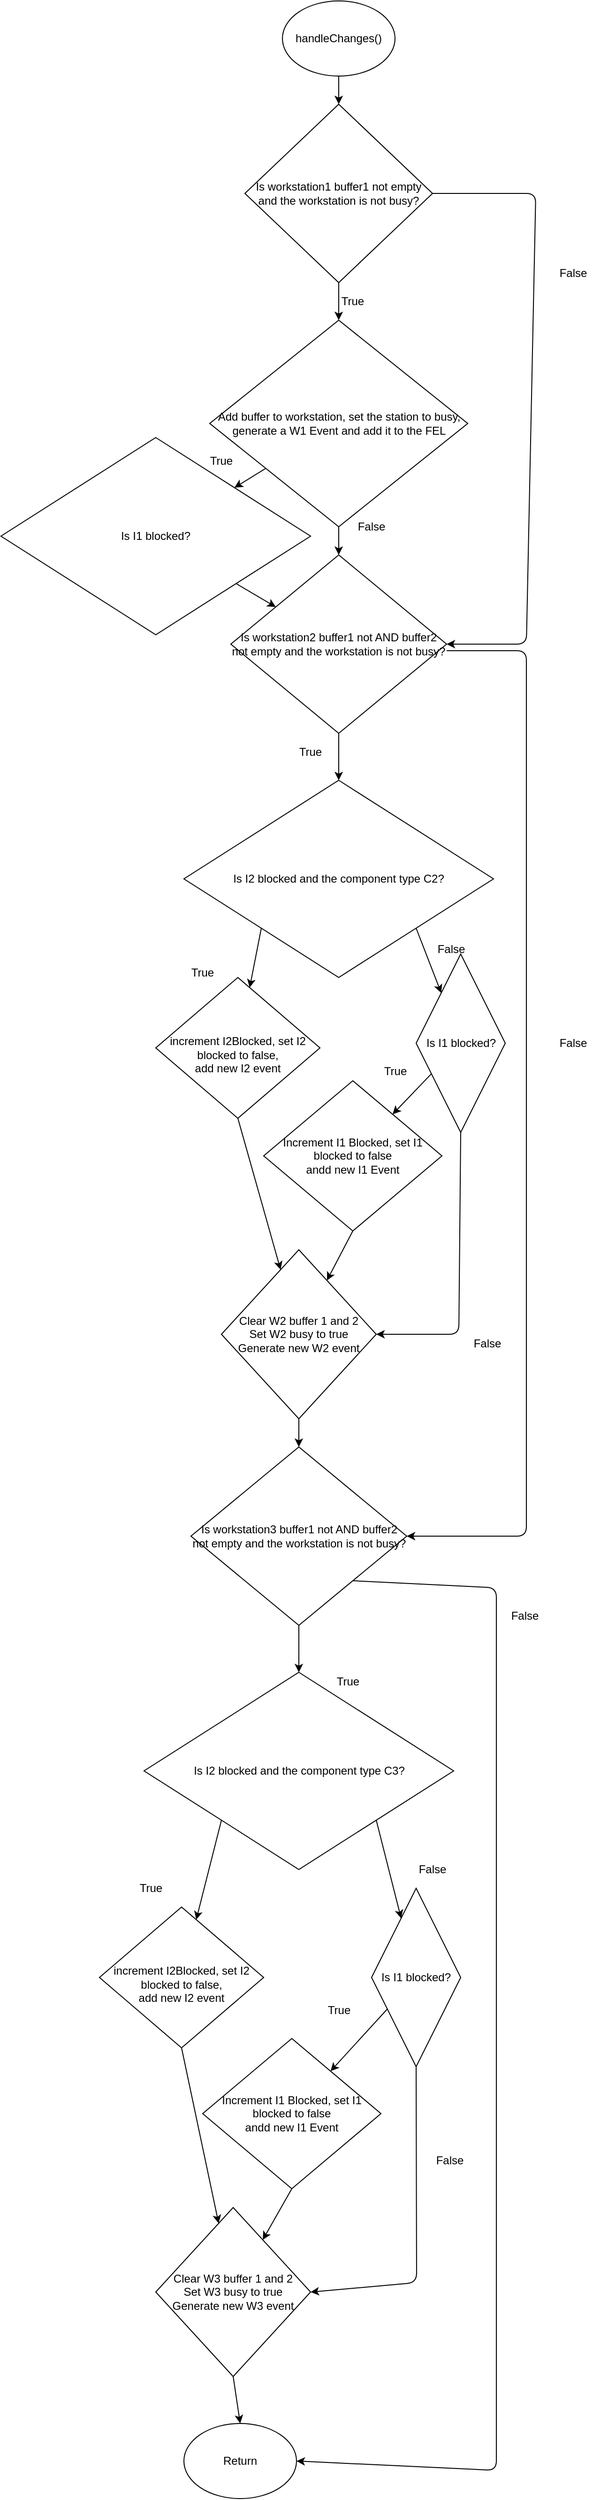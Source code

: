 <mxfile version="14.5.4" type="device"><diagram id="A5-YqPQt_4zSF5kZ2Zb5" name="Page-1"><mxGraphModel dx="1588" dy="1896" grid="1" gridSize="10" guides="1" tooltips="1" connect="1" arrows="1" fold="1" page="1" pageScale="1" pageWidth="850" pageHeight="1100" math="0" shadow="0"><root><mxCell id="0"/><mxCell id="1" parent="0"/><mxCell id="YUcSKURXPmnFKR6Rcryz-1" value="handleChanges()" style="ellipse;whiteSpace=wrap;html=1;" parent="1" vertex="1"><mxGeometry x="330" y="-20" width="120" height="80" as="geometry"/></mxCell><mxCell id="YUcSKURXPmnFKR6Rcryz-2" value="Is workstation1 buffer1 not empty and the workstation is not busy?" style="rhombus;whiteSpace=wrap;html=1;" parent="1" vertex="1"><mxGeometry x="290" y="90" width="200" height="190" as="geometry"/></mxCell><mxCell id="YUcSKURXPmnFKR6Rcryz-3" value="" style="endArrow=classic;html=1;exitX=0.5;exitY=1;exitDx=0;exitDy=0;" parent="1" source="YUcSKURXPmnFKR6Rcryz-1" target="YUcSKURXPmnFKR6Rcryz-2" edge="1"><mxGeometry width="50" height="50" relative="1" as="geometry"><mxPoint x="540" y="510" as="sourcePoint"/><mxPoint x="590" y="460" as="targetPoint"/></mxGeometry></mxCell><mxCell id="YUcSKURXPmnFKR6Rcryz-4" value="" style="endArrow=classic;html=1;exitX=0.5;exitY=1;exitDx=0;exitDy=0;" parent="1" source="YUcSKURXPmnFKR6Rcryz-2" target="YUcSKURXPmnFKR6Rcryz-5" edge="1"><mxGeometry width="50" height="50" relative="1" as="geometry"><mxPoint x="540" y="510" as="sourcePoint"/><mxPoint x="370" y="350" as="targetPoint"/></mxGeometry></mxCell><mxCell id="YUcSKURXPmnFKR6Rcryz-5" value="Add buffer to workstation, set the station to busy,&lt;br&gt;generate a W1 Event and add it to the FEL" style="rhombus;whiteSpace=wrap;html=1;" parent="1" vertex="1"><mxGeometry x="252.5" y="320" width="275" height="220" as="geometry"/></mxCell><mxCell id="YUcSKURXPmnFKR6Rcryz-6" value="&lt;span&gt;Is workstation2 buffer1 not AND buffer2 not empty and the workstation is not busy?&lt;/span&gt;" style="rhombus;whiteSpace=wrap;html=1;" parent="1" vertex="1"><mxGeometry x="275" y="570" width="230" height="190" as="geometry"/></mxCell><mxCell id="YUcSKURXPmnFKR6Rcryz-7" value="" style="endArrow=classic;html=1;exitX=1;exitY=0.5;exitDx=0;exitDy=0;" parent="1" source="YUcSKURXPmnFKR6Rcryz-2" target="YUcSKURXPmnFKR6Rcryz-6" edge="1"><mxGeometry width="50" height="50" relative="1" as="geometry"><mxPoint x="540" y="510" as="sourcePoint"/><mxPoint x="590" y="460" as="targetPoint"/><Array as="points"><mxPoint x="600" y="185"/><mxPoint x="590" y="665"/></Array></mxGeometry></mxCell><mxCell id="YUcSKURXPmnFKR6Rcryz-9" value="" style="endArrow=classic;html=1;" parent="1" source="YUcSKURXPmnFKR6Rcryz-6" target="YUcSKURXPmnFKR6Rcryz-12" edge="1"><mxGeometry width="50" height="50" relative="1" as="geometry"><mxPoint x="470" y="660" as="sourcePoint"/><mxPoint x="395" y="930" as="targetPoint"/></mxGeometry></mxCell><mxCell id="YUcSKURXPmnFKR6Rcryz-10" value="" style="endArrow=classic;html=1;exitX=1;exitY=0.537;exitDx=0;exitDy=0;exitPerimeter=0;entryX=1;entryY=0.5;entryDx=0;entryDy=0;" parent="1" source="YUcSKURXPmnFKR6Rcryz-6" target="YUcSKURXPmnFKR6Rcryz-35" edge="1"><mxGeometry width="50" height="50" relative="1" as="geometry"><mxPoint x="565" y="900" as="sourcePoint"/><mxPoint x="460" y="2000" as="targetPoint"/><Array as="points"><mxPoint x="590" y="672"/><mxPoint x="590" y="1615"/></Array></mxGeometry></mxCell><mxCell id="YUcSKURXPmnFKR6Rcryz-12" value="Is I2 blocked and the component type C2?" style="rhombus;whiteSpace=wrap;html=1;" parent="1" vertex="1"><mxGeometry x="225" y="810" width="330" height="210" as="geometry"/></mxCell><mxCell id="YUcSKURXPmnFKR6Rcryz-14" value="&lt;br&gt;increment I2Blocked, set I2 blocked to false,&lt;br&gt;add new I2 event" style="rhombus;whiteSpace=wrap;html=1;" parent="1" vertex="1"><mxGeometry x="195" y="1020" width="175" height="150" as="geometry"/></mxCell><mxCell id="YUcSKURXPmnFKR6Rcryz-15" value="Is I1 blocked?" style="rhombus;whiteSpace=wrap;html=1;" parent="1" vertex="1"><mxGeometry x="472.5" y="995" width="95" height="190" as="geometry"/></mxCell><mxCell id="YUcSKURXPmnFKR6Rcryz-16" value="Clear W2 buffer 1 and 2&lt;br&gt;Set W2 busy to true&lt;br&gt;Generate new W2 event" style="rhombus;whiteSpace=wrap;html=1;" parent="1" vertex="1"><mxGeometry x="265" y="1310" width="165" height="180" as="geometry"/></mxCell><mxCell id="YUcSKURXPmnFKR6Rcryz-17" value="" style="endArrow=classic;html=1;exitX=1;exitY=1;exitDx=0;exitDy=0;" parent="1" source="YUcSKURXPmnFKR6Rcryz-12" target="YUcSKURXPmnFKR6Rcryz-15" edge="1"><mxGeometry width="50" height="50" relative="1" as="geometry"><mxPoint x="565" y="900" as="sourcePoint"/><mxPoint x="615" y="850" as="targetPoint"/></mxGeometry></mxCell><mxCell id="YUcSKURXPmnFKR6Rcryz-18" value="" style="endArrow=classic;html=1;exitX=0;exitY=1;exitDx=0;exitDy=0;" parent="1" source="YUcSKURXPmnFKR6Rcryz-12" target="YUcSKURXPmnFKR6Rcryz-14" edge="1"><mxGeometry width="50" height="50" relative="1" as="geometry"><mxPoint x="425" y="1120" as="sourcePoint"/><mxPoint x="473.462" y="1161.538" as="targetPoint"/></mxGeometry></mxCell><mxCell id="YUcSKURXPmnFKR6Rcryz-19" value="" style="endArrow=classic;html=1;exitX=0.5;exitY=1;exitDx=0;exitDy=0;" parent="1" source="YUcSKURXPmnFKR6Rcryz-14" target="YUcSKURXPmnFKR6Rcryz-16" edge="1"><mxGeometry width="50" height="50" relative="1" as="geometry"><mxPoint x="565" y="1000" as="sourcePoint"/><mxPoint x="615" y="950" as="targetPoint"/></mxGeometry></mxCell><mxCell id="YUcSKURXPmnFKR6Rcryz-20" value="" style="endArrow=classic;html=1;" parent="1" source="YUcSKURXPmnFKR6Rcryz-15" target="YUcSKURXPmnFKR6Rcryz-29" edge="1"><mxGeometry width="50" height="50" relative="1" as="geometry"><mxPoint x="335" y="1220" as="sourcePoint"/><mxPoint x="380" y="1295" as="targetPoint"/></mxGeometry></mxCell><mxCell id="YUcSKURXPmnFKR6Rcryz-21" value="" style="endArrow=classic;html=1;exitX=0.5;exitY=1;exitDx=0;exitDy=0;entryX=0.5;entryY=0;entryDx=0;entryDy=0;" parent="1" source="YUcSKURXPmnFKR6Rcryz-16" target="YUcSKURXPmnFKR6Rcryz-35" edge="1"><mxGeometry width="50" height="50" relative="1" as="geometry"><mxPoint x="335" y="1220" as="sourcePoint"/><mxPoint x="347.5" y="1900" as="targetPoint"/></mxGeometry></mxCell><mxCell id="YUcSKURXPmnFKR6Rcryz-22" value="" style="endArrow=classic;html=1;" parent="1" source="YUcSKURXPmnFKR6Rcryz-5" target="VgQ_gN_pJnINI8t1ZlTs-1" edge="1"><mxGeometry width="50" height="50" relative="1" as="geometry"><mxPoint x="540" y="410" as="sourcePoint"/><mxPoint x="590" y="360" as="targetPoint"/></mxGeometry></mxCell><mxCell id="YUcSKURXPmnFKR6Rcryz-23" value="False" style="text;html=1;strokeColor=none;fillColor=none;align=center;verticalAlign=middle;whiteSpace=wrap;rounded=0;" parent="1" vertex="1"><mxGeometry x="620" y="260" width="40" height="20" as="geometry"/></mxCell><mxCell id="YUcSKURXPmnFKR6Rcryz-24" value="True" style="text;html=1;strokeColor=none;fillColor=none;align=center;verticalAlign=middle;whiteSpace=wrap;rounded=0;" parent="1" vertex="1"><mxGeometry x="385" y="290" width="40" height="20" as="geometry"/></mxCell><mxCell id="YUcSKURXPmnFKR6Rcryz-25" value="True" style="text;html=1;strokeColor=none;fillColor=none;align=center;verticalAlign=middle;whiteSpace=wrap;rounded=0;" parent="1" vertex="1"><mxGeometry x="340" y="770" width="40" height="20" as="geometry"/></mxCell><mxCell id="YUcSKURXPmnFKR6Rcryz-26" value="False" style="text;html=1;strokeColor=none;fillColor=none;align=center;verticalAlign=middle;whiteSpace=wrap;rounded=0;" parent="1" vertex="1"><mxGeometry x="620" y="1080" width="40" height="20" as="geometry"/></mxCell><mxCell id="YUcSKURXPmnFKR6Rcryz-27" value="True" style="text;html=1;strokeColor=none;fillColor=none;align=center;verticalAlign=middle;whiteSpace=wrap;rounded=0;" parent="1" vertex="1"><mxGeometry x="225" y="1005" width="40" height="20" as="geometry"/></mxCell><mxCell id="YUcSKURXPmnFKR6Rcryz-28" value="False" style="text;html=1;strokeColor=none;fillColor=none;align=center;verticalAlign=middle;whiteSpace=wrap;rounded=0;" parent="1" vertex="1"><mxGeometry x="490" y="980" width="40" height="20" as="geometry"/></mxCell><mxCell id="YUcSKURXPmnFKR6Rcryz-29" value="Increment I1 Blocked, set I1 blocked to false&lt;br&gt;andd new I1 Event" style="rhombus;whiteSpace=wrap;html=1;" parent="1" vertex="1"><mxGeometry x="310" y="1130" width="190" height="160" as="geometry"/></mxCell><mxCell id="YUcSKURXPmnFKR6Rcryz-30" value="" style="endArrow=classic;html=1;exitX=0.5;exitY=1;exitDx=0;exitDy=0;" parent="1" source="YUcSKURXPmnFKR6Rcryz-29" target="YUcSKURXPmnFKR6Rcryz-16" edge="1"><mxGeometry width="50" height="50" relative="1" as="geometry"><mxPoint x="460" y="1110" as="sourcePoint"/><mxPoint x="510" y="1060" as="targetPoint"/></mxGeometry></mxCell><mxCell id="YUcSKURXPmnFKR6Rcryz-31" value="" style="endArrow=classic;html=1;entryX=1;entryY=0.5;entryDx=0;entryDy=0;exitX=0.5;exitY=1;exitDx=0;exitDy=0;" parent="1" source="YUcSKURXPmnFKR6Rcryz-15" target="YUcSKURXPmnFKR6Rcryz-16" edge="1"><mxGeometry width="50" height="50" relative="1" as="geometry"><mxPoint x="460" y="1110" as="sourcePoint"/><mxPoint x="510" y="1060" as="targetPoint"/><Array as="points"><mxPoint x="518" y="1400"/></Array></mxGeometry></mxCell><mxCell id="YUcSKURXPmnFKR6Rcryz-32" value="True" style="text;html=1;align=center;verticalAlign=middle;resizable=0;points=[];autosize=1;" parent="1" vertex="1"><mxGeometry x="430" y="1110" width="40" height="20" as="geometry"/></mxCell><mxCell id="YUcSKURXPmnFKR6Rcryz-33" value="False" style="text;html=1;align=center;verticalAlign=middle;resizable=0;points=[];autosize=1;" parent="1" vertex="1"><mxGeometry x="527.5" y="1400" width="40" height="20" as="geometry"/></mxCell><mxCell id="YUcSKURXPmnFKR6Rcryz-35" value="&lt;span&gt;Is workstation3 buffer1 not AND buffer2 not empty and the workstation is not busy?&lt;/span&gt;" style="rhombus;whiteSpace=wrap;html=1;" parent="1" vertex="1"><mxGeometry x="232.5" y="1520" width="230" height="190" as="geometry"/></mxCell><mxCell id="YUcSKURXPmnFKR6Rcryz-36" value="" style="endArrow=classic;html=1;exitX=0.5;exitY=1;exitDx=0;exitDy=0;" parent="1" source="YUcSKURXPmnFKR6Rcryz-35" target="YUcSKURXPmnFKR6Rcryz-37" edge="1"><mxGeometry width="50" height="50" relative="1" as="geometry"><mxPoint x="343.438" y="2180.0" as="sourcePoint"/><mxPoint x="350" y="2291.29" as="targetPoint"/></mxGeometry></mxCell><mxCell id="YUcSKURXPmnFKR6Rcryz-37" value="Is I2 blocked and the component type C3?" style="rhombus;whiteSpace=wrap;html=1;" parent="1" vertex="1"><mxGeometry x="182.5" y="1760" width="330" height="210" as="geometry"/></mxCell><mxCell id="YUcSKURXPmnFKR6Rcryz-38" value="&lt;br&gt;increment I2Blocked, set I2 blocked to false,&lt;br&gt;add new I2 event" style="rhombus;whiteSpace=wrap;html=1;" parent="1" vertex="1"><mxGeometry x="135" y="2010" width="175" height="150" as="geometry"/></mxCell><mxCell id="YUcSKURXPmnFKR6Rcryz-39" value="Is I1 blocked?" style="rhombus;whiteSpace=wrap;html=1;" parent="1" vertex="1"><mxGeometry x="425" y="1990" width="95" height="190" as="geometry"/></mxCell><mxCell id="YUcSKURXPmnFKR6Rcryz-40" value="Clear W3 buffer 1 and 2&lt;br&gt;Set W3 busy to true&lt;br&gt;Generate new W3 event" style="rhombus;whiteSpace=wrap;html=1;" parent="1" vertex="1"><mxGeometry x="195" y="2330" width="165" height="180" as="geometry"/></mxCell><mxCell id="YUcSKURXPmnFKR6Rcryz-41" value="" style="endArrow=classic;html=1;exitX=1;exitY=1;exitDx=0;exitDy=0;" parent="1" source="YUcSKURXPmnFKR6Rcryz-37" target="YUcSKURXPmnFKR6Rcryz-39" edge="1"><mxGeometry width="50" height="50" relative="1" as="geometry"><mxPoint x="540" y="2000" as="sourcePoint"/><mxPoint x="590" y="1950" as="targetPoint"/></mxGeometry></mxCell><mxCell id="YUcSKURXPmnFKR6Rcryz-42" value="" style="endArrow=classic;html=1;exitX=0;exitY=1;exitDx=0;exitDy=0;" parent="1" source="YUcSKURXPmnFKR6Rcryz-37" target="YUcSKURXPmnFKR6Rcryz-38" edge="1"><mxGeometry width="50" height="50" relative="1" as="geometry"><mxPoint x="400" y="2220" as="sourcePoint"/><mxPoint x="219.928" y="2301.367" as="targetPoint"/></mxGeometry></mxCell><mxCell id="YUcSKURXPmnFKR6Rcryz-43" value="" style="endArrow=classic;html=1;exitX=0.5;exitY=1;exitDx=0;exitDy=0;" parent="1" source="YUcSKURXPmnFKR6Rcryz-38" target="YUcSKURXPmnFKR6Rcryz-40" edge="1"><mxGeometry width="50" height="50" relative="1" as="geometry"><mxPoint x="195" y="2430.0" as="sourcePoint"/><mxPoint x="590" y="2050" as="targetPoint"/></mxGeometry></mxCell><mxCell id="YUcSKURXPmnFKR6Rcryz-44" value="" style="endArrow=classic;html=1;" parent="1" source="YUcSKURXPmnFKR6Rcryz-39" target="YUcSKURXPmnFKR6Rcryz-48" edge="1"><mxGeometry width="50" height="50" relative="1" as="geometry"><mxPoint x="310" y="2320" as="sourcePoint"/><mxPoint x="355" y="2395" as="targetPoint"/></mxGeometry></mxCell><mxCell id="YUcSKURXPmnFKR6Rcryz-45" value="True" style="text;html=1;strokeColor=none;fillColor=none;align=center;verticalAlign=middle;whiteSpace=wrap;rounded=0;" parent="1" vertex="1"><mxGeometry x="380" y="1760" width="40" height="20" as="geometry"/></mxCell><mxCell id="YUcSKURXPmnFKR6Rcryz-46" value="True" style="text;html=1;strokeColor=none;fillColor=none;align=center;verticalAlign=middle;whiteSpace=wrap;rounded=0;" parent="1" vertex="1"><mxGeometry x="170" y="1980" width="40" height="20" as="geometry"/></mxCell><mxCell id="YUcSKURXPmnFKR6Rcryz-47" value="False" style="text;html=1;strokeColor=none;fillColor=none;align=center;verticalAlign=middle;whiteSpace=wrap;rounded=0;" parent="1" vertex="1"><mxGeometry x="470" y="1960" width="40" height="20" as="geometry"/></mxCell><mxCell id="YUcSKURXPmnFKR6Rcryz-48" value="Increment I1 Blocked, set I1 blocked to false&lt;br&gt;andd new I1 Event" style="rhombus;whiteSpace=wrap;html=1;" parent="1" vertex="1"><mxGeometry x="245" y="2150" width="190" height="160" as="geometry"/></mxCell><mxCell id="YUcSKURXPmnFKR6Rcryz-49" value="" style="endArrow=classic;html=1;exitX=0.5;exitY=1;exitDx=0;exitDy=0;" parent="1" source="YUcSKURXPmnFKR6Rcryz-48" target="YUcSKURXPmnFKR6Rcryz-40" edge="1"><mxGeometry width="50" height="50" relative="1" as="geometry"><mxPoint x="435" y="2210" as="sourcePoint"/><mxPoint x="485" y="2160" as="targetPoint"/></mxGeometry></mxCell><mxCell id="YUcSKURXPmnFKR6Rcryz-50" value="" style="endArrow=classic;html=1;entryX=1;entryY=0.5;entryDx=0;entryDy=0;exitX=0.5;exitY=1;exitDx=0;exitDy=0;" parent="1" source="YUcSKURXPmnFKR6Rcryz-39" target="YUcSKURXPmnFKR6Rcryz-40" edge="1"><mxGeometry width="50" height="50" relative="1" as="geometry"><mxPoint x="435" y="2210" as="sourcePoint"/><mxPoint x="485" y="2160" as="targetPoint"/><Array as="points"><mxPoint x="473" y="2410"/></Array></mxGeometry></mxCell><mxCell id="YUcSKURXPmnFKR6Rcryz-51" value="True" style="text;html=1;align=center;verticalAlign=middle;resizable=0;points=[];autosize=1;" parent="1" vertex="1"><mxGeometry x="370" y="2110" width="40" height="20" as="geometry"/></mxCell><mxCell id="YUcSKURXPmnFKR6Rcryz-52" value="False" style="text;html=1;align=center;verticalAlign=middle;resizable=0;points=[];autosize=1;" parent="1" vertex="1"><mxGeometry x="487.5" y="2270" width="40" height="20" as="geometry"/></mxCell><mxCell id="YUcSKURXPmnFKR6Rcryz-53" value="" style="endArrow=classic;html=1;exitX=1;exitY=1;exitDx=0;exitDy=0;entryX=1;entryY=0.5;entryDx=0;entryDy=0;" parent="1" source="YUcSKURXPmnFKR6Rcryz-35" target="YUcSKURXPmnFKR6Rcryz-58" edge="1"><mxGeometry width="50" height="50" relative="1" as="geometry"><mxPoint x="450.0" y="2080.03" as="sourcePoint"/><mxPoint x="405.5" y="3000" as="targetPoint"/><Array as="points"><mxPoint x="558" y="1670"/><mxPoint x="558" y="2610"/></Array></mxGeometry></mxCell><mxCell id="YUcSKURXPmnFKR6Rcryz-57" value="False" style="text;html=1;align=center;verticalAlign=middle;resizable=0;points=[];autosize=1;" parent="1" vertex="1"><mxGeometry x="567.5" y="1690" width="40" height="20" as="geometry"/></mxCell><mxCell id="YUcSKURXPmnFKR6Rcryz-58" value="Return" style="ellipse;whiteSpace=wrap;html=1;" parent="1" vertex="1"><mxGeometry x="225" y="2560" width="120" height="80" as="geometry"/></mxCell><mxCell id="YUcSKURXPmnFKR6Rcryz-59" value="" style="endArrow=classic;html=1;exitX=0.5;exitY=1;exitDx=0;exitDy=0;entryX=0.5;entryY=0;entryDx=0;entryDy=0;" parent="1" source="YUcSKURXPmnFKR6Rcryz-40" target="YUcSKURXPmnFKR6Rcryz-58" edge="1"><mxGeometry width="50" height="50" relative="1" as="geometry"><mxPoint x="400" y="2830" as="sourcePoint"/><mxPoint x="450" y="2780" as="targetPoint"/></mxGeometry></mxCell><mxCell id="VgQ_gN_pJnINI8t1ZlTs-1" value="Is I1 blocked?" style="rhombus;whiteSpace=wrap;html=1;" vertex="1" parent="1"><mxGeometry x="30" y="445" width="330" height="210" as="geometry"/></mxCell><mxCell id="VgQ_gN_pJnINI8t1ZlTs-2" value="" style="endArrow=classic;html=1;" edge="1" parent="1" source="YUcSKURXPmnFKR6Rcryz-5" target="YUcSKURXPmnFKR6Rcryz-6"><mxGeometry width="50" height="50" relative="1" as="geometry"><mxPoint x="400" y="550" as="sourcePoint"/><mxPoint x="357.695" y="552.169" as="targetPoint"/></mxGeometry></mxCell><mxCell id="VgQ_gN_pJnINI8t1ZlTs-3" value="" style="endArrow=classic;html=1;" edge="1" parent="1" source="VgQ_gN_pJnINI8t1ZlTs-1" target="YUcSKURXPmnFKR6Rcryz-6"><mxGeometry width="50" height="50" relative="1" as="geometry"><mxPoint x="322.283" y="487.826" as="sourcePoint"/><mxPoint x="288.883" y="508.38" as="targetPoint"/></mxGeometry></mxCell><mxCell id="VgQ_gN_pJnINI8t1ZlTs-4" value="False" style="text;html=1;strokeColor=none;fillColor=none;align=center;verticalAlign=middle;whiteSpace=wrap;rounded=0;" vertex="1" parent="1"><mxGeometry x="405" y="530" width="40" height="20" as="geometry"/></mxCell><mxCell id="VgQ_gN_pJnINI8t1ZlTs-5" value="True" style="text;html=1;strokeColor=none;fillColor=none;align=center;verticalAlign=middle;whiteSpace=wrap;rounded=0;" vertex="1" parent="1"><mxGeometry x="245" y="460" width="40" height="20" as="geometry"/></mxCell></root></mxGraphModel></diagram></mxfile>